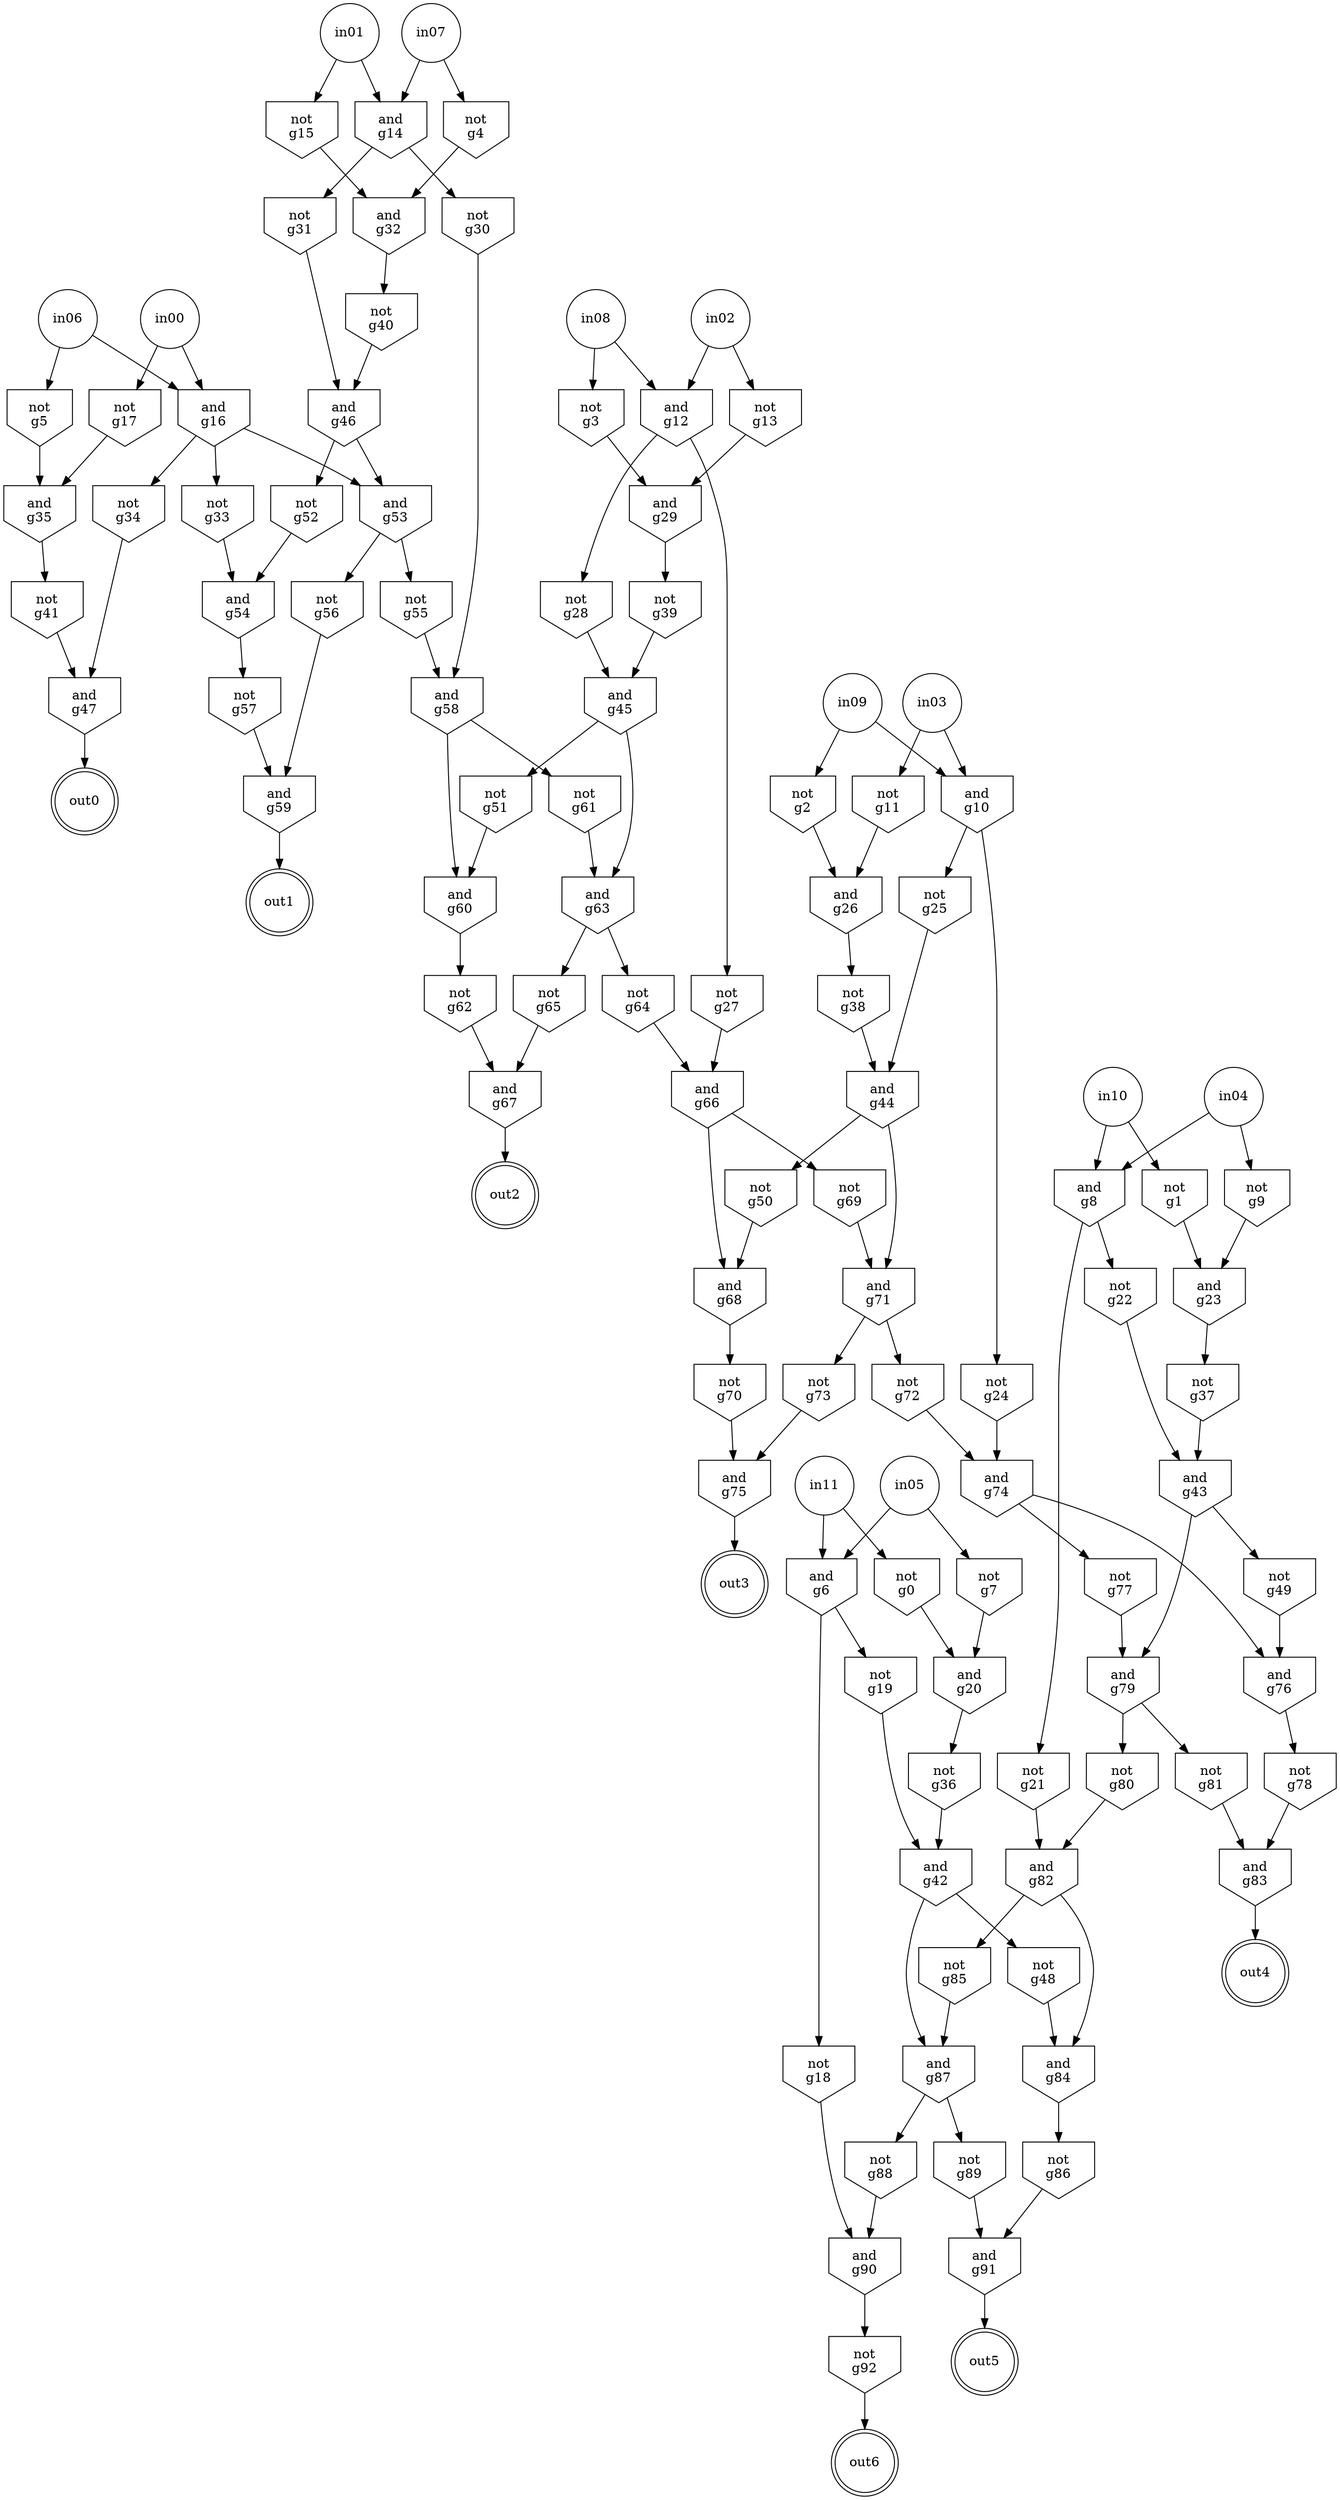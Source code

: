 strict digraph "" {
in11 [label="in11", shape=circle];
in10 [label="in10", shape=circle];
in09 [label="in09", shape=circle];
in08 [label="in08", shape=circle];
in07 [label="in07", shape=circle];
in06 [label="in06", shape=circle];
in05 [label="in05", shape=circle];
in04 [label="in04", shape=circle];
in03 [label="in03", shape=circle];
in02 [label="in02", shape=circle];
in01 [label="in01", shape=circle];
in00 [label="in00", shape=circle];
g0 [label="not\ng0", shape=invhouse];
g1 [label="not\ng1", shape=invhouse];
g2 [label="not\ng2", shape=invhouse];
g3 [label="not\ng3", shape=invhouse];
g4 [label="not\ng4", shape=invhouse];
g5 [label="not\ng5", shape=invhouse];
g6 [label="and\ng6", shape=invhouse];
g7 [label="not\ng7", shape=invhouse];
g8 [label="and\ng8", shape=invhouse];
g9 [label="not\ng9", shape=invhouse];
g10 [label="and\ng10", shape=invhouse];
g11 [label="not\ng11", shape=invhouse];
g12 [label="and\ng12", shape=invhouse];
g13 [label="not\ng13", shape=invhouse];
g14 [label="and\ng14", shape=invhouse];
g15 [label="not\ng15", shape=invhouse];
g16 [label="and\ng16", shape=invhouse];
g17 [label="not\ng17", shape=invhouse];
g18 [label="not\ng18", shape=invhouse];
g19 [label="not\ng19", shape=invhouse];
g20 [label="and\ng20", shape=invhouse];
g21 [label="not\ng21", shape=invhouse];
g22 [label="not\ng22", shape=invhouse];
g23 [label="and\ng23", shape=invhouse];
g24 [label="not\ng24", shape=invhouse];
g25 [label="not\ng25", shape=invhouse];
g26 [label="and\ng26", shape=invhouse];
g27 [label="not\ng27", shape=invhouse];
g28 [label="not\ng28", shape=invhouse];
g29 [label="and\ng29", shape=invhouse];
g30 [label="not\ng30", shape=invhouse];
g31 [label="not\ng31", shape=invhouse];
g32 [label="and\ng32", shape=invhouse];
g33 [label="not\ng33", shape=invhouse];
g34 [label="not\ng34", shape=invhouse];
g35 [label="and\ng35", shape=invhouse];
g36 [label="not\ng36", shape=invhouse];
g37 [label="not\ng37", shape=invhouse];
g38 [label="not\ng38", shape=invhouse];
g39 [label="not\ng39", shape=invhouse];
g40 [label="not\ng40", shape=invhouse];
g41 [label="not\ng41", shape=invhouse];
g42 [label="and\ng42", shape=invhouse];
g43 [label="and\ng43", shape=invhouse];
g44 [label="and\ng44", shape=invhouse];
g45 [label="and\ng45", shape=invhouse];
g46 [label="and\ng46", shape=invhouse];
g47 [label="and\ng47", shape=invhouse];
g48 [label="not\ng48", shape=invhouse];
g49 [label="not\ng49", shape=invhouse];
g50 [label="not\ng50", shape=invhouse];
g51 [label="not\ng51", shape=invhouse];
g52 [label="not\ng52", shape=invhouse];
g53 [label="and\ng53", shape=invhouse];
out0 [label="out0", shape=doublecircle];
g54 [label="and\ng54", shape=invhouse];
g55 [label="not\ng55", shape=invhouse];
g56 [label="not\ng56", shape=invhouse];
g57 [label="not\ng57", shape=invhouse];
g58 [label="and\ng58", shape=invhouse];
g59 [label="and\ng59", shape=invhouse];
g60 [label="and\ng60", shape=invhouse];
g61 [label="not\ng61", shape=invhouse];
out1 [label="out1", shape=doublecircle];
g62 [label="not\ng62", shape=invhouse];
g63 [label="and\ng63", shape=invhouse];
g64 [label="not\ng64", shape=invhouse];
g65 [label="not\ng65", shape=invhouse];
g66 [label="and\ng66", shape=invhouse];
g67 [label="and\ng67", shape=invhouse];
g68 [label="and\ng68", shape=invhouse];
g69 [label="not\ng69", shape=invhouse];
out2 [label="out2", shape=doublecircle];
g70 [label="not\ng70", shape=invhouse];
g71 [label="and\ng71", shape=invhouse];
g72 [label="not\ng72", shape=invhouse];
g73 [label="not\ng73", shape=invhouse];
g74 [label="and\ng74", shape=invhouse];
g75 [label="and\ng75", shape=invhouse];
g76 [label="and\ng76", shape=invhouse];
g77 [label="not\ng77", shape=invhouse];
out3 [label="out3", shape=doublecircle];
g78 [label="not\ng78", shape=invhouse];
g79 [label="and\ng79", shape=invhouse];
g80 [label="not\ng80", shape=invhouse];
g81 [label="not\ng81", shape=invhouse];
g82 [label="and\ng82", shape=invhouse];
g83 [label="and\ng83", shape=invhouse];
g84 [label="and\ng84", shape=invhouse];
g85 [label="not\ng85", shape=invhouse];
out4 [label="out4", shape=doublecircle];
g86 [label="not\ng86", shape=invhouse];
g87 [label="and\ng87", shape=invhouse];
g88 [label="not\ng88", shape=invhouse];
g89 [label="not\ng89", shape=invhouse];
g90 [label="and\ng90", shape=invhouse];
g91 [label="and\ng91", shape=invhouse];
g92 [label="not\ng92", shape=invhouse];
out5 [label="out5", shape=doublecircle];
out6 [label="out6", shape=doublecircle];
in11 -> g0;
in11 -> g6;
in10 -> g1;
in10 -> g8;
in09 -> g2;
in09 -> g10;
in08 -> g3;
in08 -> g12;
in07 -> g4;
in07 -> g14;
in06 -> g5;
in06 -> g16;
in05 -> g6;
in05 -> g7;
in04 -> g8;
in04 -> g9;
in03 -> g10;
in03 -> g11;
in02 -> g12;
in02 -> g13;
in01 -> g14;
in01 -> g15;
in00 -> g16;
in00 -> g17;
g0 -> g20;
g1 -> g23;
g2 -> g26;
g3 -> g29;
g4 -> g32;
g5 -> g35;
g6 -> g18;
g6 -> g19;
g7 -> g20;
g8 -> g21;
g8 -> g22;
g9 -> g23;
g10 -> g24;
g10 -> g25;
g11 -> g26;
g12 -> g27;
g12 -> g28;
g13 -> g29;
g14 -> g30;
g14 -> g31;
g15 -> g32;
g16 -> g53;
g16 -> g33;
g16 -> g34;
g17 -> g35;
g18 -> g90;
g19 -> g42;
g20 -> g36;
g21 -> g82;
g22 -> g43;
g23 -> g37;
g24 -> g74;
g25 -> g44;
g26 -> g38;
g27 -> g66;
g28 -> g45;
g29 -> g39;
g30 -> g58;
g31 -> g46;
g32 -> g40;
g33 -> g54;
g34 -> g47;
g35 -> g41;
g36 -> g42;
g37 -> g43;
g38 -> g44;
g39 -> g45;
g40 -> g46;
g41 -> g47;
g42 -> g48;
g42 -> g87;
g43 -> g49;
g43 -> g79;
g44 -> g50;
g44 -> g71;
g45 -> g51;
g45 -> g63;
g46 -> g52;
g46 -> g53;
g47 -> out0;
g48 -> g84;
g49 -> g76;
g50 -> g68;
g51 -> g60;
g52 -> g54;
g53 -> g55;
g53 -> g56;
g54 -> g57;
g55 -> g58;
g56 -> g59;
g57 -> g59;
g58 -> g60;
g58 -> g61;
g59 -> out1;
g60 -> g62;
g61 -> g63;
g62 -> g67;
g63 -> g64;
g63 -> g65;
g64 -> g66;
g65 -> g67;
g66 -> g68;
g66 -> g69;
g67 -> out2;
g68 -> g70;
g69 -> g71;
g70 -> g75;
g71 -> g72;
g71 -> g73;
g72 -> g74;
g73 -> g75;
g74 -> g76;
g74 -> g77;
g75 -> out3;
g76 -> g78;
g77 -> g79;
g78 -> g83;
g79 -> g80;
g79 -> g81;
g80 -> g82;
g81 -> g83;
g82 -> g84;
g82 -> g85;
g83 -> out4;
g84 -> g86;
g85 -> g87;
g86 -> g91;
g87 -> g88;
g87 -> g89;
g88 -> g90;
g89 -> g91;
g90 -> g92;
g91 -> out5;
g92 -> out6;
}
